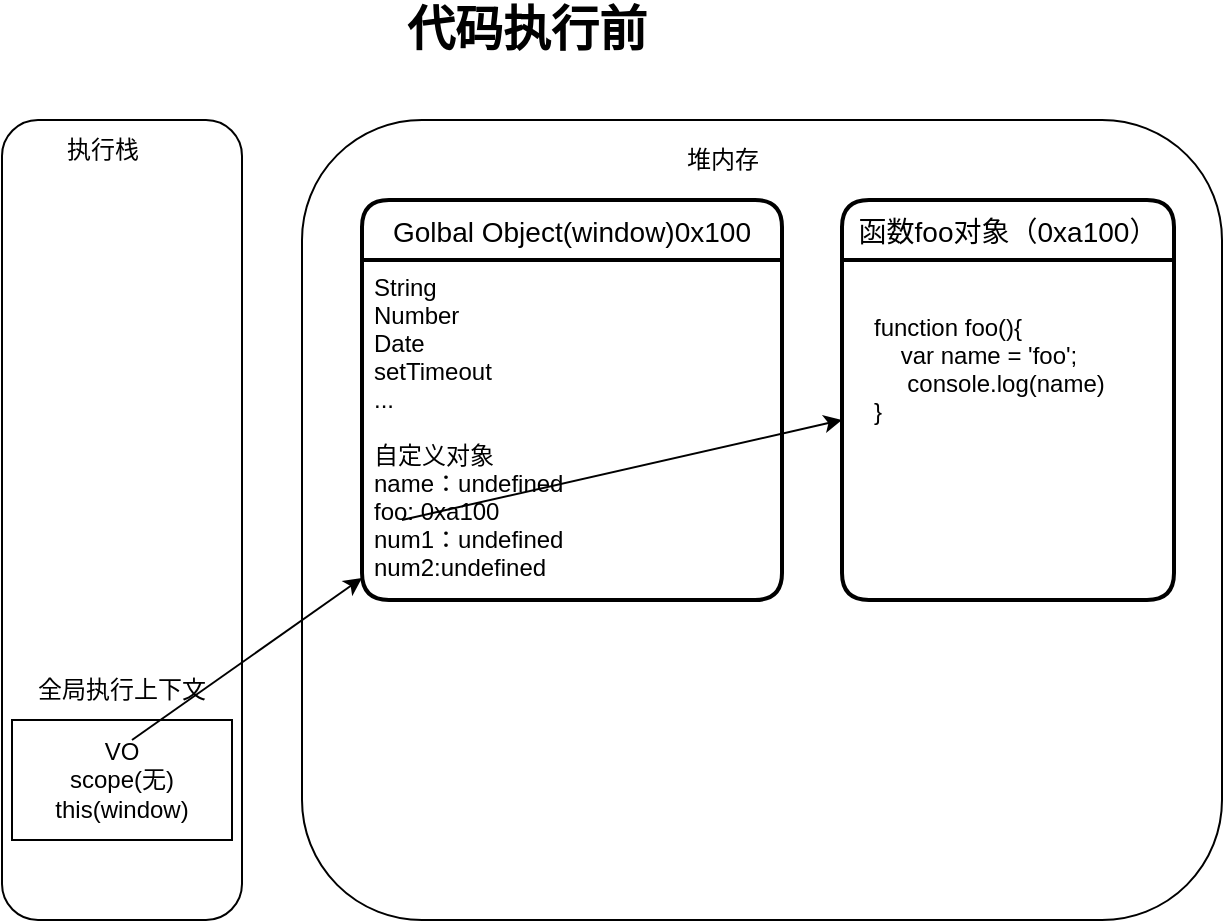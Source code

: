 <mxfile>
    <diagram id="VX3L7tOtj1repU3Atq3b" name="01_全局代码执行前内存图">
        <mxGraphModel dx="517" dy="508" grid="1" gridSize="10" guides="1" tooltips="1" connect="1" arrows="1" fold="1" page="1" pageScale="1" pageWidth="827" pageHeight="1169" math="0" shadow="0">
            <root>
                <mxCell id="0"/>
                <mxCell id="1" parent="0"/>
                <mxCell id="2" value="" style="rounded=1;whiteSpace=wrap;html=1;" parent="1" vertex="1">
                    <mxGeometry x="50" y="200" width="120" height="400" as="geometry"/>
                </mxCell>
                <mxCell id="3" value="执行栈" style="text;html=1;align=center;verticalAlign=middle;resizable=0;points=[];autosize=1;strokeColor=none;fillColor=none;" parent="1" vertex="1">
                    <mxGeometry x="70" y="200" width="60" height="30" as="geometry"/>
                </mxCell>
                <mxCell id="4" value="VO&lt;br&gt;scope(无)&lt;br&gt;this(window)" style="rounded=0;whiteSpace=wrap;html=1;" parent="1" vertex="1">
                    <mxGeometry x="55" y="500" width="110" height="60" as="geometry"/>
                </mxCell>
                <mxCell id="5" value="全局执行上下文" style="text;html=1;strokeColor=none;fillColor=none;align=center;verticalAlign=middle;whiteSpace=wrap;rounded=0;" parent="1" vertex="1">
                    <mxGeometry x="65" y="470" width="90" height="30" as="geometry"/>
                </mxCell>
                <mxCell id="7" value="&lt;br&gt;&lt;br&gt;" style="rounded=1;whiteSpace=wrap;html=1;" parent="1" vertex="1">
                    <mxGeometry x="200" y="200" width="460" height="400" as="geometry"/>
                </mxCell>
                <mxCell id="8" value="堆内存" style="text;html=1;align=center;verticalAlign=middle;resizable=0;points=[];autosize=1;strokeColor=none;fillColor=none;" parent="1" vertex="1">
                    <mxGeometry x="380" y="205" width="60" height="30" as="geometry"/>
                </mxCell>
                <mxCell id="9" value="Golbal Object(window)0x100" style="swimlane;childLayout=stackLayout;horizontal=1;startSize=30;horizontalStack=0;rounded=1;fontSize=14;fontStyle=0;strokeWidth=2;resizeParent=0;resizeLast=1;shadow=0;dashed=0;align=center;" parent="1" vertex="1">
                    <mxGeometry x="230" y="240" width="210" height="200" as="geometry"/>
                </mxCell>
                <mxCell id="16" value="String&#10;Number&#10;Date&#10;setTimeout&#10;...&#10;&#10;自定义对象&#10;name：undefined&#10;foo: 0xa100&#10;num1：undefined&#10;num2:undefined&#10;" style="text;strokeColor=none;fillColor=none;spacingLeft=4;spacingRight=4;overflow=hidden;rotatable=0;points=[[0,0.5],[1,0.5]];portConstraint=eastwest;fontSize=12;" parent="9" vertex="1">
                    <mxGeometry y="30" width="210" height="170" as="geometry"/>
                </mxCell>
                <mxCell id="26" value="" style="endArrow=classic;html=1;" parent="9" edge="1">
                    <mxGeometry width="50" height="50" relative="1" as="geometry">
                        <mxPoint x="20" y="160" as="sourcePoint"/>
                        <mxPoint x="240" y="110" as="targetPoint"/>
                    </mxGeometry>
                </mxCell>
                <mxCell id="17" value="函数foo对象（0xa100）" style="swimlane;childLayout=stackLayout;horizontal=1;startSize=30;horizontalStack=0;rounded=1;fontSize=14;fontStyle=0;strokeWidth=2;resizeParent=0;resizeLast=1;shadow=0;dashed=0;align=center;" parent="1" vertex="1">
                    <mxGeometry x="470" y="240" width="166" height="200" as="geometry"/>
                </mxCell>
                <mxCell id="22" value="function foo(){&#10;    var name = 'foo';&#10;     console.log(name)&#10;}" style="text;strokeColor=none;fillColor=none;spacingLeft=4;spacingRight=4;overflow=hidden;rotatable=0;points=[[0,0.5],[1,0.5]];portConstraint=eastwest;fontSize=12;" parent="1" vertex="1">
                    <mxGeometry x="480" y="290" width="150" height="130" as="geometry"/>
                </mxCell>
                <mxCell id="23" value="&lt;b&gt;&lt;font style=&quot;font-size: 24px;&quot;&gt;代码执行前&lt;/font&gt;&lt;/b&gt;" style="text;html=1;strokeColor=none;fillColor=none;align=center;verticalAlign=middle;whiteSpace=wrap;rounded=0;" parent="1" vertex="1">
                    <mxGeometry x="95" y="140" width="435" height="30" as="geometry"/>
                </mxCell>
                <mxCell id="28" value="" style="endArrow=classic;html=1;" parent="1" target="16" edge="1">
                    <mxGeometry width="50" height="50" relative="1" as="geometry">
                        <mxPoint x="115" y="510" as="sourcePoint"/>
                        <mxPoint x="165" y="460" as="targetPoint"/>
                    </mxGeometry>
                </mxCell>
            </root>
        </mxGraphModel>
    </diagram>
    <diagram name="02_全局执行中函数执行前内存图" id="yln8nqygql_IrzHSngy1">
        <mxGraphModel dx="832" dy="598" grid="1" gridSize="10" guides="1" tooltips="1" connect="1" arrows="1" fold="1" page="1" pageScale="1" pageWidth="827" pageHeight="1169" math="0" shadow="0">
            <root>
                <mxCell id="QjiH1DOYf7BH9rDmShGF-0"/>
                <mxCell id="QjiH1DOYf7BH9rDmShGF-1" parent="QjiH1DOYf7BH9rDmShGF-0"/>
                <mxCell id="QjiH1DOYf7BH9rDmShGF-2" value="" style="rounded=1;whiteSpace=wrap;html=1;" vertex="1" parent="QjiH1DOYf7BH9rDmShGF-1">
                    <mxGeometry x="50" y="200" width="120" height="400" as="geometry"/>
                </mxCell>
                <mxCell id="QjiH1DOYf7BH9rDmShGF-3" value="执行栈" style="text;html=1;align=center;verticalAlign=middle;resizable=0;points=[];autosize=1;strokeColor=none;fillColor=none;" vertex="1" parent="QjiH1DOYf7BH9rDmShGF-1">
                    <mxGeometry x="70" y="200" width="60" height="30" as="geometry"/>
                </mxCell>
                <mxCell id="QjiH1DOYf7BH9rDmShGF-4" value="VO&lt;br&gt;scope(无)&lt;br&gt;this(window)" style="rounded=0;whiteSpace=wrap;html=1;" vertex="1" parent="QjiH1DOYf7BH9rDmShGF-1">
                    <mxGeometry x="55" y="500" width="110" height="60" as="geometry"/>
                </mxCell>
                <mxCell id="QjiH1DOYf7BH9rDmShGF-5" value="全局执行上下文" style="text;html=1;strokeColor=none;fillColor=none;align=center;verticalAlign=middle;whiteSpace=wrap;rounded=0;" vertex="1" parent="QjiH1DOYf7BH9rDmShGF-1">
                    <mxGeometry x="65" y="470" width="90" height="30" as="geometry"/>
                </mxCell>
                <mxCell id="QjiH1DOYf7BH9rDmShGF-7" value="堆内存" style="text;html=1;align=center;verticalAlign=middle;resizable=0;points=[];autosize=1;strokeColor=none;fillColor=none;" vertex="1" parent="QjiH1DOYf7BH9rDmShGF-1">
                    <mxGeometry x="380" y="205" width="60" height="30" as="geometry"/>
                </mxCell>
                <mxCell id="QjiH1DOYf7BH9rDmShGF-8" value="Golbal Object(window)0x100" style="swimlane;childLayout=stackLayout;horizontal=1;startSize=30;horizontalStack=0;rounded=1;fontSize=14;fontStyle=0;strokeWidth=2;resizeParent=0;resizeLast=1;shadow=0;dashed=0;align=center;" vertex="1" parent="QjiH1DOYf7BH9rDmShGF-1">
                    <mxGeometry x="230" y="240" width="210" height="200" as="geometry"/>
                </mxCell>
                <mxCell id="QjiH1DOYf7BH9rDmShGF-9" value="String&#10;Number&#10;Date&#10;setTimeout&#10;...&#10;&#10;自定义属性&#10;name：'globalName'&#10;foo: 0xa100&#10;num1：undefin&#10;num2:undefined&#10;" style="text;strokeColor=none;fillColor=none;spacingLeft=4;spacingRight=4;overflow=hidden;rotatable=0;points=[[0,0.5],[1,0.5]];portConstraint=eastwest;fontSize=12;" vertex="1" parent="QjiH1DOYf7BH9rDmShGF-8">
                    <mxGeometry y="30" width="210" height="170" as="geometry"/>
                </mxCell>
                <mxCell id="QjiH1DOYf7BH9rDmShGF-10" value="" style="endArrow=classic;html=1;" edge="1" parent="QjiH1DOYf7BH9rDmShGF-8">
                    <mxGeometry width="50" height="50" relative="1" as="geometry">
                        <mxPoint x="20" y="160" as="sourcePoint"/>
                        <mxPoint x="240" y="110" as="targetPoint"/>
                    </mxGeometry>
                </mxCell>
                <mxCell id="QjiH1DOYf7BH9rDmShGF-11" value="函数foo对象（0xa100）" style="swimlane;childLayout=stackLayout;horizontal=1;startSize=30;horizontalStack=0;rounded=1;fontSize=14;fontStyle=0;strokeWidth=2;resizeParent=0;resizeLast=1;shadow=0;dashed=0;align=center;" vertex="1" parent="QjiH1DOYf7BH9rDmShGF-1">
                    <mxGeometry x="470" y="240" width="166" height="200" as="geometry"/>
                </mxCell>
                <mxCell id="PqncMyTXEvDcwadJbwX9-10" value="" style="endArrow=classic;html=1;entryX=1.014;entryY=0.869;entryDx=0;entryDy=0;entryPerimeter=0;" edge="1" parent="QjiH1DOYf7BH9rDmShGF-11" target="QjiH1DOYf7BH9rDmShGF-9">
                    <mxGeometry width="50" height="50" relative="1" as="geometry">
                        <mxPoint x="40" y="90" as="sourcePoint"/>
                        <mxPoint x="90" y="40" as="targetPoint"/>
                    </mxGeometry>
                </mxCell>
                <mxCell id="PqncMyTXEvDcwadJbwX9-9" value="length&#10;[[scope]]:&#10;[&#10;  0: 0x100&#10;]" style="text;strokeColor=none;fillColor=none;spacingLeft=4;spacingRight=4;overflow=hidden;rotatable=0;points=[[0,0.5],[1,0.5]];portConstraint=eastwest;fontSize=12;" vertex="1" parent="QjiH1DOYf7BH9rDmShGF-11">
                    <mxGeometry y="30" width="166" height="70" as="geometry"/>
                </mxCell>
                <mxCell id="PqncMyTXEvDcwadJbwX9-8" value="&lt;div style=&quot;text-align: left;&quot;&gt;&lt;br&gt;&lt;/div&gt;" style="text;html=1;align=center;verticalAlign=middle;resizable=0;points=[];autosize=1;strokeColor=none;fillColor=none;" vertex="1" parent="QjiH1DOYf7BH9rDmShGF-11">
                    <mxGeometry y="100" width="166" height="100" as="geometry"/>
                </mxCell>
                <mxCell id="QjiH1DOYf7BH9rDmShGF-13" value="&lt;b&gt;&lt;font style=&quot;font-size: 24px;&quot;&gt;全局代码执行到赋值name 遇到函数代码执行前&lt;/font&gt;&lt;/b&gt;" style="text;html=1;strokeColor=none;fillColor=none;align=center;verticalAlign=middle;whiteSpace=wrap;rounded=0;" vertex="1" parent="QjiH1DOYf7BH9rDmShGF-1">
                    <mxGeometry x="94" y="120" width="446" height="60" as="geometry"/>
                </mxCell>
                <mxCell id="QjiH1DOYf7BH9rDmShGF-14" value="" style="endArrow=classic;html=1;" edge="1" parent="QjiH1DOYf7BH9rDmShGF-1" target="QjiH1DOYf7BH9rDmShGF-9">
                    <mxGeometry width="50" height="50" relative="1" as="geometry">
                        <mxPoint x="115" y="510" as="sourcePoint"/>
                        <mxPoint x="165" y="460" as="targetPoint"/>
                    </mxGeometry>
                </mxCell>
                <mxCell id="PqncMyTXEvDcwadJbwX9-1" value="foo函数上下文" style="text;html=1;strokeColor=none;fillColor=none;align=center;verticalAlign=middle;whiteSpace=wrap;rounded=0;" vertex="1" parent="QjiH1DOYf7BH9rDmShGF-1">
                    <mxGeometry x="65" y="350" width="90" height="30" as="geometry"/>
                </mxCell>
                <mxCell id="PqncMyTXEvDcwadJbwX9-2" value="VO&lt;br&gt;scope chain&lt;br&gt;this(window)" style="rounded=0;whiteSpace=wrap;html=1;" vertex="1" parent="QjiH1DOYf7BH9rDmShGF-1">
                    <mxGeometry x="55" y="380" width="110" height="60" as="geometry"/>
                </mxCell>
                <mxCell id="PqncMyTXEvDcwadJbwX9-4" value="AO（0xb100）" style="swimlane;childLayout=stackLayout;horizontal=1;startSize=30;horizontalStack=0;rounded=1;fontSize=14;fontStyle=0;strokeWidth=2;resizeParent=0;resizeLast=1;shadow=0;dashed=0;align=center;" vertex="1" parent="QjiH1DOYf7BH9rDmShGF-1">
                    <mxGeometry x="252" y="460" width="158" height="160" as="geometry"/>
                </mxCell>
                <mxCell id="PqncMyTXEvDcwadJbwX9-5" value="" style="endArrow=classic;html=1;entryX=0.006;entryY=0.201;entryDx=0;entryDy=0;entryPerimeter=0;" edge="1" parent="QjiH1DOYf7BH9rDmShGF-1" target="PqncMyTXEvDcwadJbwX9-4">
                    <mxGeometry width="50" height="50" relative="1" as="geometry">
                        <mxPoint x="115" y="390" as="sourcePoint"/>
                        <mxPoint x="165" y="340" as="targetPoint"/>
                    </mxGeometry>
                </mxCell>
                <mxCell id="PqncMyTXEvDcwadJbwX9-7" value="arguments：值&#10;&#10;自定义属性&#10;&#10;name：undefined&#10;&#10;" style="text;strokeColor=none;fillColor=none;spacingLeft=4;spacingRight=4;overflow=hidden;rotatable=0;points=[[0,0.5],[1,0.5]];portConstraint=eastwest;fontSize=12;" vertex="1" parent="QjiH1DOYf7BH9rDmShGF-1">
                    <mxGeometry x="260" y="500" width="110" height="80" as="geometry"/>
                </mxCell>
                <mxCell id="PqncMyTXEvDcwadJbwX9-14" value="" style="endArrow=classic;html=1;" edge="1" parent="QjiH1DOYf7BH9rDmShGF-1">
                    <mxGeometry width="50" height="50" relative="1" as="geometry">
                        <mxPoint x="120" y="410" as="sourcePoint"/>
                        <mxPoint x="480" y="300" as="targetPoint"/>
                    </mxGeometry>
                </mxCell>
            </root>
        </mxGraphModel>
    </diagram>
    <diagram name="03_函数执行完内存图" id="uMPeTKGiqew-ir1Sn6N0">
        <mxGraphModel dx="707" dy="508" grid="1" gridSize="10" guides="1" tooltips="1" connect="1" arrows="1" fold="1" page="1" pageScale="1" pageWidth="827" pageHeight="1169" math="0" shadow="0">
            <root>
                <mxCell id="XufU19Xo0I0zpCtvfAal-0"/>
                <mxCell id="XufU19Xo0I0zpCtvfAal-1" parent="XufU19Xo0I0zpCtvfAal-0"/>
                <mxCell id="XufU19Xo0I0zpCtvfAal-2" value="" style="rounded=1;whiteSpace=wrap;html=1;" vertex="1" parent="XufU19Xo0I0zpCtvfAal-1">
                    <mxGeometry x="50" y="200" width="120" height="400" as="geometry"/>
                </mxCell>
                <mxCell id="XufU19Xo0I0zpCtvfAal-3" value="执行栈" style="text;html=1;align=center;verticalAlign=middle;resizable=0;points=[];autosize=1;strokeColor=none;fillColor=none;" vertex="1" parent="XufU19Xo0I0zpCtvfAal-1">
                    <mxGeometry x="70" y="200" width="60" height="30" as="geometry"/>
                </mxCell>
                <mxCell id="XufU19Xo0I0zpCtvfAal-4" value="VO&lt;br&gt;scope(无)&lt;br&gt;this(window)" style="rounded=0;whiteSpace=wrap;html=1;" vertex="1" parent="XufU19Xo0I0zpCtvfAal-1">
                    <mxGeometry x="55" y="500" width="110" height="60" as="geometry"/>
                </mxCell>
                <mxCell id="XufU19Xo0I0zpCtvfAal-5" value="全局执行上下文" style="text;html=1;strokeColor=none;fillColor=none;align=center;verticalAlign=middle;whiteSpace=wrap;rounded=0;" vertex="1" parent="XufU19Xo0I0zpCtvfAal-1">
                    <mxGeometry x="65" y="470" width="90" height="30" as="geometry"/>
                </mxCell>
                <mxCell id="XufU19Xo0I0zpCtvfAal-6" value="堆内存" style="text;html=1;align=center;verticalAlign=middle;resizable=0;points=[];autosize=1;strokeColor=none;fillColor=none;" vertex="1" parent="XufU19Xo0I0zpCtvfAal-1">
                    <mxGeometry x="380" y="205" width="60" height="30" as="geometry"/>
                </mxCell>
                <mxCell id="XufU19Xo0I0zpCtvfAal-7" value="Golbal Object(window)0x100" style="swimlane;childLayout=stackLayout;horizontal=1;startSize=30;horizontalStack=0;rounded=1;fontSize=14;fontStyle=0;strokeWidth=2;resizeParent=0;resizeLast=1;shadow=0;dashed=0;align=center;" vertex="1" parent="XufU19Xo0I0zpCtvfAal-1">
                    <mxGeometry x="230" y="240" width="210" height="200" as="geometry"/>
                </mxCell>
                <mxCell id="XufU19Xo0I0zpCtvfAal-8" value="String&#10;Number&#10;Date&#10;setTimeout&#10;...&#10;&#10;自定义属性&#10;name：'globalName'&#10;foo: 0xa100&#10;num1：undefin&#10;num2:undefined&#10;" style="text;strokeColor=none;fillColor=none;spacingLeft=4;spacingRight=4;overflow=hidden;rotatable=0;points=[[0,0.5],[1,0.5]];portConstraint=eastwest;fontSize=12;" vertex="1" parent="XufU19Xo0I0zpCtvfAal-7">
                    <mxGeometry y="30" width="210" height="170" as="geometry"/>
                </mxCell>
                <mxCell id="XufU19Xo0I0zpCtvfAal-10" value="函数foo对象（0xa100）" style="swimlane;childLayout=stackLayout;horizontal=1;startSize=30;horizontalStack=0;rounded=1;fontSize=14;fontStyle=0;strokeWidth=2;resizeParent=0;resizeLast=1;shadow=0;dashed=0;align=center;" vertex="1" parent="XufU19Xo0I0zpCtvfAal-1">
                    <mxGeometry x="470" y="240" width="166" height="200" as="geometry"/>
                </mxCell>
                <mxCell id="XufU19Xo0I0zpCtvfAal-11" value="" style="endArrow=classic;html=1;entryX=1.014;entryY=0.869;entryDx=0;entryDy=0;entryPerimeter=0;" edge="1" parent="XufU19Xo0I0zpCtvfAal-10" target="XufU19Xo0I0zpCtvfAal-8">
                    <mxGeometry width="50" height="50" relative="1" as="geometry">
                        <mxPoint x="40" y="90" as="sourcePoint"/>
                        <mxPoint x="90" y="40" as="targetPoint"/>
                    </mxGeometry>
                </mxCell>
                <mxCell id="XufU19Xo0I0zpCtvfAal-12" value="length&#10;[[scope]]:&#10;[&#10;  0: 0x100&#10;]" style="text;strokeColor=none;fillColor=none;spacingLeft=4;spacingRight=4;overflow=hidden;rotatable=0;points=[[0,0.5],[1,0.5]];portConstraint=eastwest;fontSize=12;" vertex="1" parent="XufU19Xo0I0zpCtvfAal-10">
                    <mxGeometry y="30" width="166" height="70" as="geometry"/>
                </mxCell>
                <mxCell id="XufU19Xo0I0zpCtvfAal-13" value="&lt;div style=&quot;text-align: left;&quot;&gt;&lt;br&gt;&lt;/div&gt;" style="text;html=1;align=center;verticalAlign=middle;resizable=0;points=[];autosize=1;strokeColor=none;fillColor=none;" vertex="1" parent="XufU19Xo0I0zpCtvfAal-10">
                    <mxGeometry y="100" width="166" height="100" as="geometry"/>
                </mxCell>
                <mxCell id="XufU19Xo0I0zpCtvfAal-14" value="&lt;b&gt;&lt;font style=&quot;font-size: 24px;&quot;&gt;函数代码执行后&lt;/font&gt;&lt;/b&gt;" style="text;html=1;strokeColor=none;fillColor=none;align=center;verticalAlign=middle;whiteSpace=wrap;rounded=0;" vertex="1" parent="XufU19Xo0I0zpCtvfAal-1">
                    <mxGeometry x="94" y="120" width="446" height="60" as="geometry"/>
                </mxCell>
                <mxCell id="XufU19Xo0I0zpCtvfAal-15" value="" style="endArrow=classic;html=1;" edge="1" parent="XufU19Xo0I0zpCtvfAal-1" target="XufU19Xo0I0zpCtvfAal-8">
                    <mxGeometry width="50" height="50" relative="1" as="geometry">
                        <mxPoint x="115" y="510" as="sourcePoint"/>
                        <mxPoint x="165" y="460" as="targetPoint"/>
                    </mxGeometry>
                </mxCell>
                <mxCell id="XufU19Xo0I0zpCtvfAal-16" value="foo函数上下文" style="text;html=1;strokeColor=none;fillColor=none;align=center;verticalAlign=middle;whiteSpace=wrap;rounded=0;" vertex="1" parent="XufU19Xo0I0zpCtvfAal-1">
                    <mxGeometry x="50" y="100" width="90" height="30" as="geometry"/>
                </mxCell>
                <mxCell id="XufU19Xo0I0zpCtvfAal-17" value="VO&lt;br&gt;scope chain&lt;br&gt;this(window)" style="rounded=0;whiteSpace=wrap;html=1;" vertex="1" parent="XufU19Xo0I0zpCtvfAal-1">
                    <mxGeometry x="45" y="130" width="110" height="60" as="geometry"/>
                </mxCell>
                <mxCell id="XufU19Xo0I0zpCtvfAal-18" value="AO（0xb100）" style="swimlane;childLayout=stackLayout;horizontal=1;startSize=30;horizontalStack=0;rounded=1;fontSize=14;fontStyle=0;strokeWidth=2;resizeParent=0;resizeLast=1;shadow=0;dashed=0;align=center;" vertex="1" parent="XufU19Xo0I0zpCtvfAal-1">
                    <mxGeometry x="252" y="460" width="158" height="160" as="geometry"/>
                </mxCell>
                <mxCell id="XufU19Xo0I0zpCtvfAal-20" value="arguments：值&#10;&#10;自定义属性&#10;&#10;name：name&#10;&#10;" style="text;strokeColor=none;fillColor=none;spacingLeft=4;spacingRight=4;overflow=hidden;rotatable=0;points=[[0,0.5],[1,0.5]];portConstraint=eastwest;fontSize=12;" vertex="1" parent="XufU19Xo0I0zpCtvfAal-1">
                    <mxGeometry x="260" y="500" width="110" height="80" as="geometry"/>
                </mxCell>
            </root>
        </mxGraphModel>
    </diagram>
    <diagram id="GpP5kd-kTbDfE-W-WO4Q" name="第 2 页">
        <mxGraphModel dx="517" dy="508" grid="1" gridSize="10" guides="1" tooltips="1" connect="1" arrows="1" fold="1" page="1" pageScale="1" pageWidth="827" pageHeight="1169" math="0" shadow="0">
            <root>
                <mxCell id="0"/>
                <mxCell id="1" parent="0"/>
            </root>
        </mxGraphModel>
    </diagram>
</mxfile>
